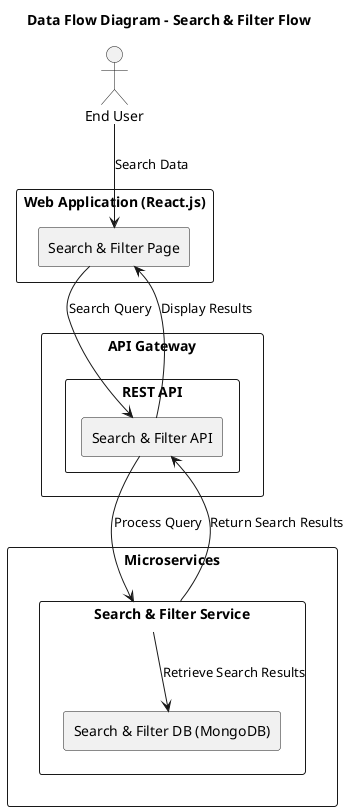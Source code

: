 @startuml search-filter-flow
title Data Flow Diagram - Search & Filter Flow

actor "End User" as User

rectangle "Web Application (React.js)" {
    rectangle "Search & Filter Page"
}

rectangle "API Gateway" {
    rectangle "REST API" {
        rectangle "Search & Filter API"
    }
}

rectangle "Microservices" {
    rectangle "Search & Filter Service" {
        rectangle "Search & Filter DB (MongoDB)"
    }
}

User --> "Search & Filter Page" : Search Data
"Search & Filter Page" --> "Search & Filter API" : Search Query
"Search & Filter API" --> "Search & Filter Service" : Process Query
"Search & Filter Service" --> "Search & Filter DB (MongoDB)" : Retrieve Search Results
"Search & Filter Service" --> "Search & Filter API" : Return Search Results
"Search & Filter API" --> "Search & Filter Page" : Display Results

@enduml